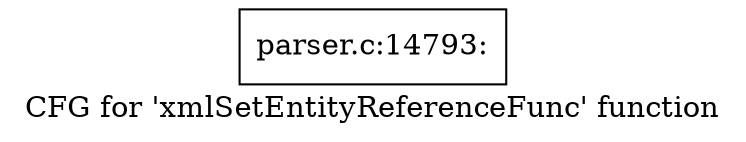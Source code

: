 digraph "CFG for 'xmlSetEntityReferenceFunc' function" {
	label="CFG for 'xmlSetEntityReferenceFunc' function";

	Node0x4a0b410 [shape=record,label="{parser.c:14793:}"];
}
